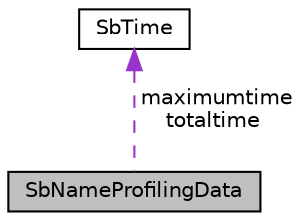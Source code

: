 digraph "SbNameProfilingData"
{
 // LATEX_PDF_SIZE
  edge [fontname="Helvetica",fontsize="10",labelfontname="Helvetica",labelfontsize="10"];
  node [fontname="Helvetica",fontsize="10",shape=record];
  Node1 [label="SbNameProfilingData",height=0.2,width=0.4,color="black", fillcolor="grey75", style="filled", fontcolor="black",tooltip=" "];
  Node2 -> Node1 [dir="back",color="darkorchid3",fontsize="10",style="dashed",label=" maximumtime\ntotaltime" ,fontname="Helvetica"];
  Node2 [label="SbTime",height=0.2,width=0.4,color="black", fillcolor="white", style="filled",URL="$classSbTime.html",tooltip="The SbTime class instances represents time values."];
}
